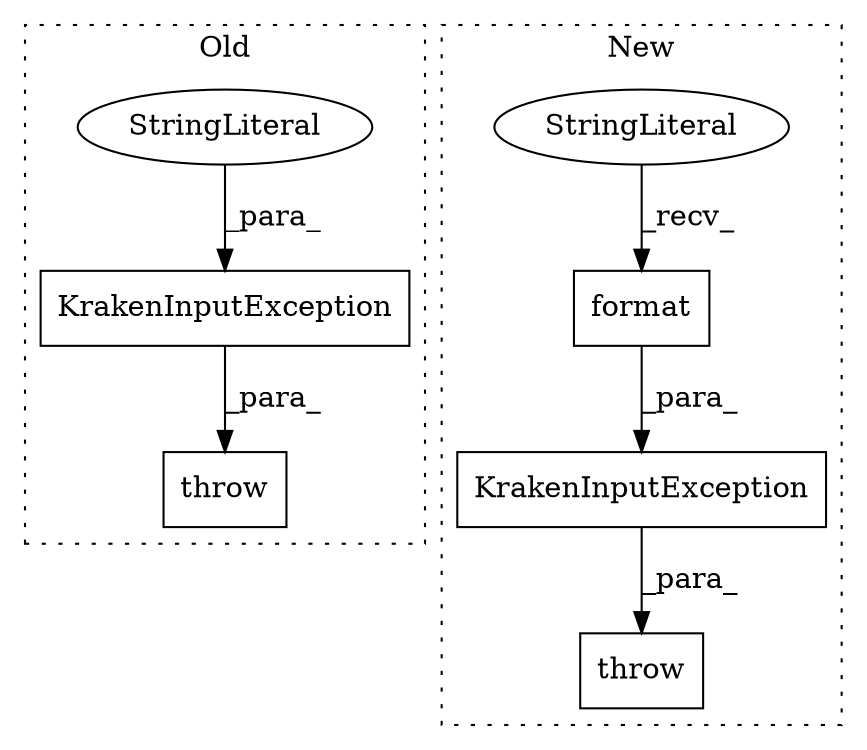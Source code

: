 digraph G {
subgraph cluster0 {
1 [label="KrakenInputException" a="32" s="984,1046" l="21,1" shape="box"];
4 [label="throw" a="53" s="978" l="6" shape="box"];
7 [label="StringLiteral" a="45" s="1005" l="41" shape="ellipse"];
label = "Old";
style="dotted";
}
subgraph cluster1 {
2 [label="format" a="32" s="986,1003" l="7,1" shape="box"];
3 [label="StringLiteral" a="45" s="962" l="23" shape="ellipse"];
5 [label="KrakenInputException" a="32" s="941,1004" l="21,1" shape="box"];
6 [label="throw" a="53" s="935" l="6" shape="box"];
label = "New";
style="dotted";
}
1 -> 4 [label="_para_"];
2 -> 5 [label="_para_"];
3 -> 2 [label="_recv_"];
5 -> 6 [label="_para_"];
7 -> 1 [label="_para_"];
}